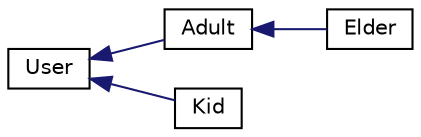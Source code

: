 digraph "Graphical Class Hierarchy"
{
  edge [fontname="Helvetica",fontsize="10",labelfontname="Helvetica",labelfontsize="10"];
  node [fontname="Helvetica",fontsize="10",shape=record];
  rankdir="LR";
  Node0 [label="User",height=0.2,width=0.4,color="black", fillcolor="white", style="filled",URL="$class_user.html"];
  Node0 -> Node1 [dir="back",color="midnightblue",fontsize="10",style="solid",fontname="Helvetica"];
  Node1 [label="Adult",height=0.2,width=0.4,color="black", fillcolor="white", style="filled",URL="$class_adult.html"];
  Node1 -> Node2 [dir="back",color="midnightblue",fontsize="10",style="solid",fontname="Helvetica"];
  Node2 [label="Elder",height=0.2,width=0.4,color="black", fillcolor="white", style="filled",URL="$class_elder.html",tooltip="Classe de idoso. "];
  Node0 -> Node3 [dir="back",color="midnightblue",fontsize="10",style="solid",fontname="Helvetica"];
  Node3 [label="Kid",height=0.2,width=0.4,color="black", fillcolor="white", style="filled",URL="$class_kid.html",tooltip="Classe de criança. "];
}
